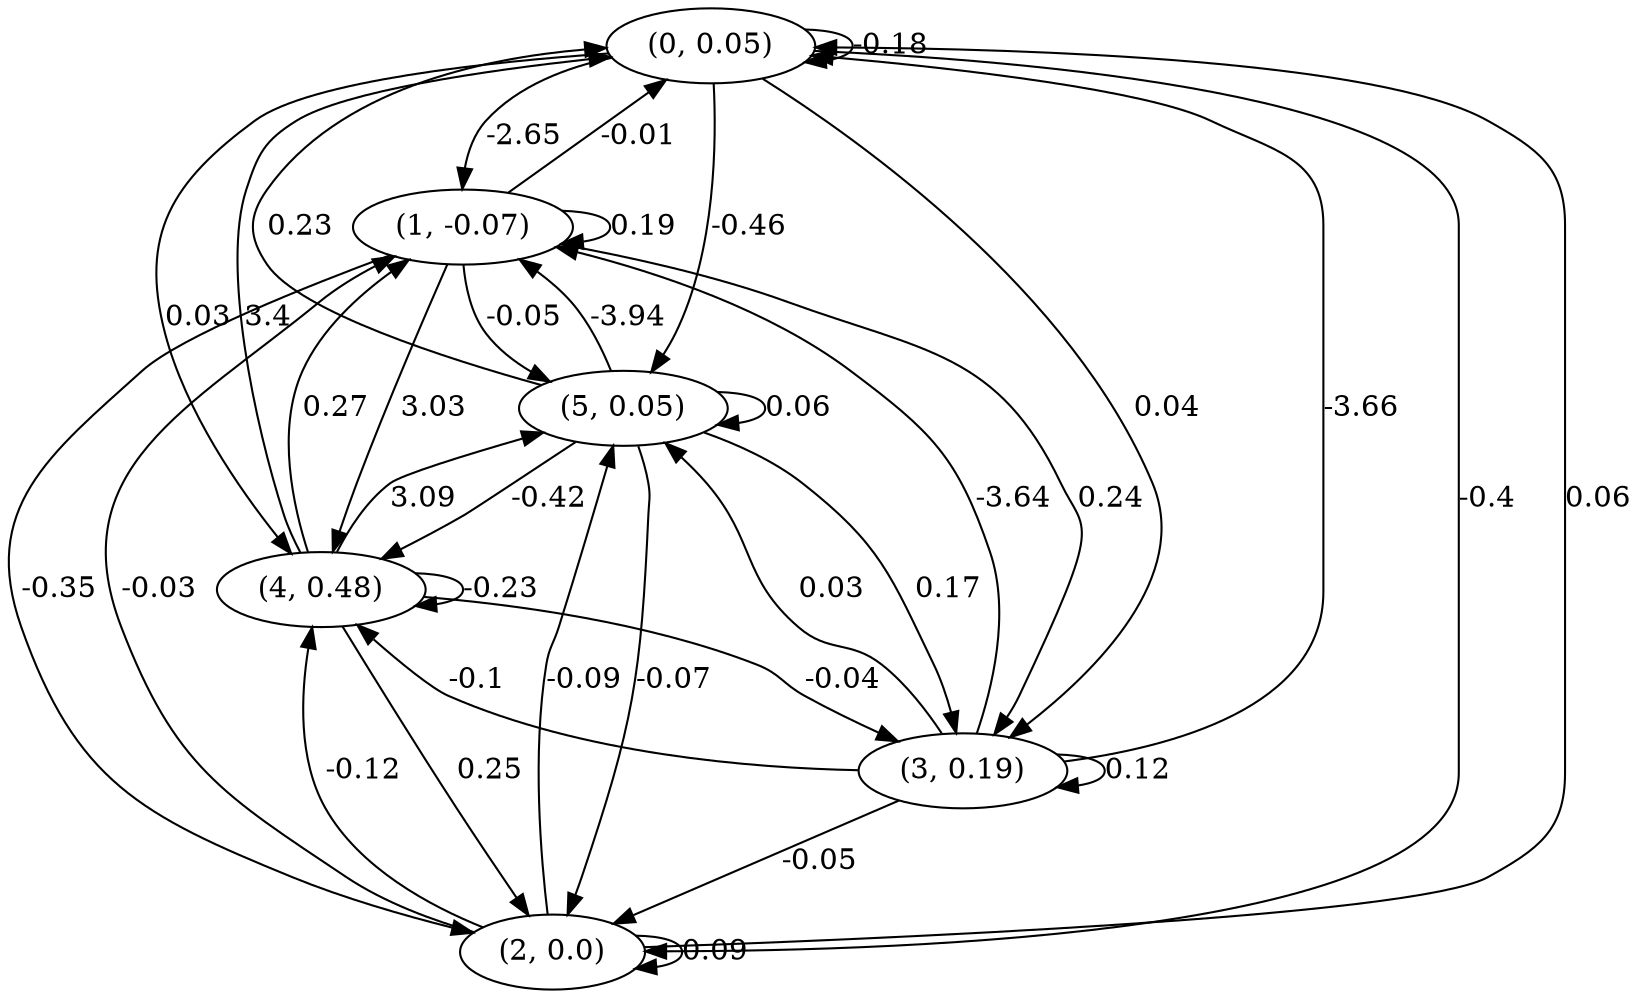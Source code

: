 digraph {
    0 [ label = "(0, 0.05)" ]
    1 [ label = "(1, -0.07)" ]
    2 [ label = "(2, 0.0)" ]
    3 [ label = "(3, 0.19)" ]
    4 [ label = "(4, 0.48)" ]
    5 [ label = "(5, 0.05)" ]
    0 -> 0 [ label = "-0.18" ]
    1 -> 1 [ label = "0.19" ]
    2 -> 2 [ label = "0.09" ]
    3 -> 3 [ label = "0.12" ]
    4 -> 4 [ label = "-0.23" ]
    5 -> 5 [ label = "0.06" ]
    1 -> 0 [ label = "-0.01" ]
    2 -> 0 [ label = "0.06" ]
    3 -> 0 [ label = "-3.66" ]
    4 -> 0 [ label = "3.4" ]
    5 -> 0 [ label = "0.23" ]
    0 -> 1 [ label = "-2.65" ]
    2 -> 1 [ label = "-0.03" ]
    3 -> 1 [ label = "-3.64" ]
    4 -> 1 [ label = "0.27" ]
    5 -> 1 [ label = "-3.94" ]
    0 -> 2 [ label = "-0.4" ]
    1 -> 2 [ label = "-0.35" ]
    3 -> 2 [ label = "-0.05" ]
    4 -> 2 [ label = "0.25" ]
    5 -> 2 [ label = "-0.07" ]
    0 -> 3 [ label = "0.04" ]
    1 -> 3 [ label = "0.24" ]
    4 -> 3 [ label = "-0.04" ]
    5 -> 3 [ label = "0.17" ]
    0 -> 4 [ label = "0.03" ]
    1 -> 4 [ label = "3.03" ]
    2 -> 4 [ label = "-0.12" ]
    3 -> 4 [ label = "-0.1" ]
    5 -> 4 [ label = "-0.42" ]
    0 -> 5 [ label = "-0.46" ]
    1 -> 5 [ label = "-0.05" ]
    2 -> 5 [ label = "-0.09" ]
    3 -> 5 [ label = "0.03" ]
    4 -> 5 [ label = "3.09" ]
}

